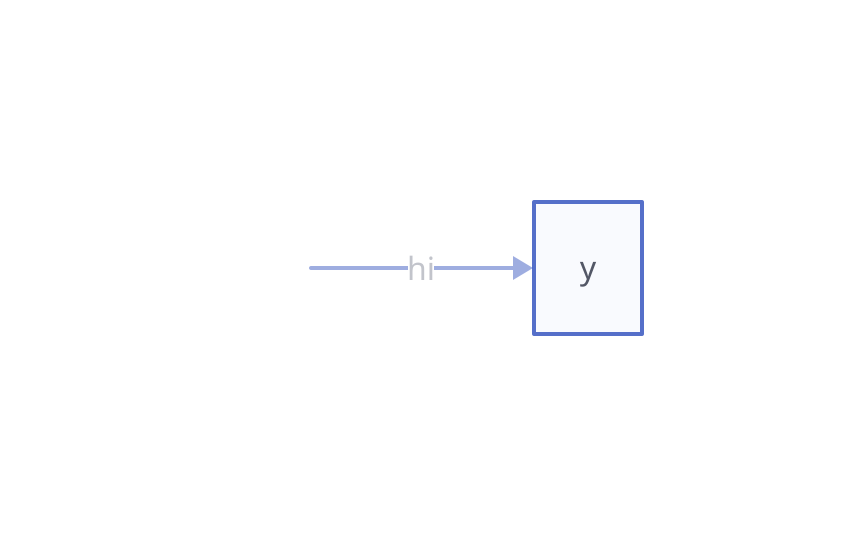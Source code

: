 direction: right
x -> y: hi {
  style: {
    opacity: 0.4
  }
}
x.style.opacity: 0
y.style.opacity: 0.7
